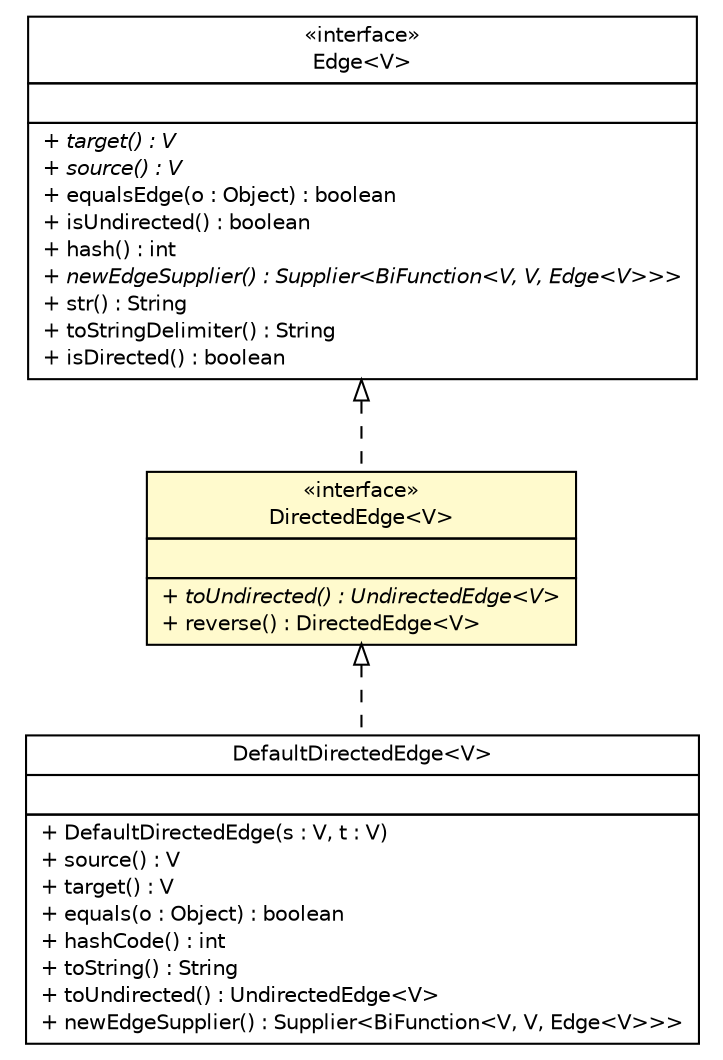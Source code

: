 #!/usr/local/bin/dot
#
# Class diagram 
# Generated by UMLGraph version R5_6-24-gf6e263 (http://www.umlgraph.org/)
#

digraph G {
	edge [fontname="Helvetica",fontsize=10,labelfontname="Helvetica",labelfontsize=10];
	node [fontname="Helvetica",fontsize=10,shape=plaintext];
	nodesep=0.25;
	ranksep=0.5;
	// org.jgraphl.edge.Edge<V>
	c598 [label=<<table title="org.jgraphl.edge.Edge" border="0" cellborder="1" cellspacing="0" cellpadding="2" port="p" href="./Edge.html">
		<tr><td><table border="0" cellspacing="0" cellpadding="1">
<tr><td align="center" balign="center"> &#171;interface&#187; </td></tr>
<tr><td align="center" balign="center"> Edge&lt;V&gt; </td></tr>
		</table></td></tr>
		<tr><td><table border="0" cellspacing="0" cellpadding="1">
<tr><td align="left" balign="left">  </td></tr>
		</table></td></tr>
		<tr><td><table border="0" cellspacing="0" cellpadding="1">
<tr><td align="left" balign="left"><font face="Helvetica-Oblique" point-size="10.0"> + target() : V </font></td></tr>
<tr><td align="left" balign="left"><font face="Helvetica-Oblique" point-size="10.0"> + source() : V </font></td></tr>
<tr><td align="left" balign="left"> + equalsEdge(o : Object) : boolean </td></tr>
<tr><td align="left" balign="left"> + isUndirected() : boolean </td></tr>
<tr><td align="left" balign="left"> + hash() : int </td></tr>
<tr><td align="left" balign="left"><font face="Helvetica-Oblique" point-size="10.0"> + newEdgeSupplier() : Supplier&lt;BiFunction&lt;V, V, Edge&lt;V&gt;&gt;&gt; </font></td></tr>
<tr><td align="left" balign="left"> + str() : String </td></tr>
<tr><td align="left" balign="left"> + toStringDelimiter() : String </td></tr>
<tr><td align="left" balign="left"> + isDirected() : boolean </td></tr>
		</table></td></tr>
		</table>>, URL="./Edge.html", fontname="Helvetica", fontcolor="black", fontsize=10.0];
	// org.jgraphl.edge.DefaultDirectedEdge<V>
	c601 [label=<<table title="org.jgraphl.edge.DefaultDirectedEdge" border="0" cellborder="1" cellspacing="0" cellpadding="2" port="p" href="./DefaultDirectedEdge.html">
		<tr><td><table border="0" cellspacing="0" cellpadding="1">
<tr><td align="center" balign="center"> DefaultDirectedEdge&lt;V&gt; </td></tr>
		</table></td></tr>
		<tr><td><table border="0" cellspacing="0" cellpadding="1">
<tr><td align="left" balign="left">  </td></tr>
		</table></td></tr>
		<tr><td><table border="0" cellspacing="0" cellpadding="1">
<tr><td align="left" balign="left"> + DefaultDirectedEdge(s : V, t : V) </td></tr>
<tr><td align="left" balign="left"> + source() : V </td></tr>
<tr><td align="left" balign="left"> + target() : V </td></tr>
<tr><td align="left" balign="left"> + equals(o : Object) : boolean </td></tr>
<tr><td align="left" balign="left"> + hashCode() : int </td></tr>
<tr><td align="left" balign="left"> + toString() : String </td></tr>
<tr><td align="left" balign="left"> + toUndirected() : UndirectedEdge&lt;V&gt; </td></tr>
<tr><td align="left" balign="left"> + newEdgeSupplier() : Supplier&lt;BiFunction&lt;V, V, Edge&lt;V&gt;&gt;&gt; </td></tr>
		</table></td></tr>
		</table>>, URL="./DefaultDirectedEdge.html", fontname="Helvetica", fontcolor="black", fontsize=10.0];
	// org.jgraphl.edge.DirectedEdge<V>
	c602 [label=<<table title="org.jgraphl.edge.DirectedEdge" border="0" cellborder="1" cellspacing="0" cellpadding="2" port="p" bgcolor="lemonChiffon" href="./DirectedEdge.html">
		<tr><td><table border="0" cellspacing="0" cellpadding="1">
<tr><td align="center" balign="center"> &#171;interface&#187; </td></tr>
<tr><td align="center" balign="center"> DirectedEdge&lt;V&gt; </td></tr>
		</table></td></tr>
		<tr><td><table border="0" cellspacing="0" cellpadding="1">
<tr><td align="left" balign="left">  </td></tr>
		</table></td></tr>
		<tr><td><table border="0" cellspacing="0" cellpadding="1">
<tr><td align="left" balign="left"><font face="Helvetica-Oblique" point-size="10.0"> + toUndirected() : UndirectedEdge&lt;V&gt; </font></td></tr>
<tr><td align="left" balign="left"> + reverse() : DirectedEdge&lt;V&gt; </td></tr>
		</table></td></tr>
		</table>>, URL="./DirectedEdge.html", fontname="Helvetica", fontcolor="black", fontsize=10.0];
	//org.jgraphl.edge.DefaultDirectedEdge<V> implements org.jgraphl.edge.DirectedEdge<V>
	c602:p -> c601:p [dir=back,arrowtail=empty,style=dashed];
	//org.jgraphl.edge.DirectedEdge<V> implements org.jgraphl.edge.Edge<V>
	c598:p -> c602:p [dir=back,arrowtail=empty,style=dashed];
}

